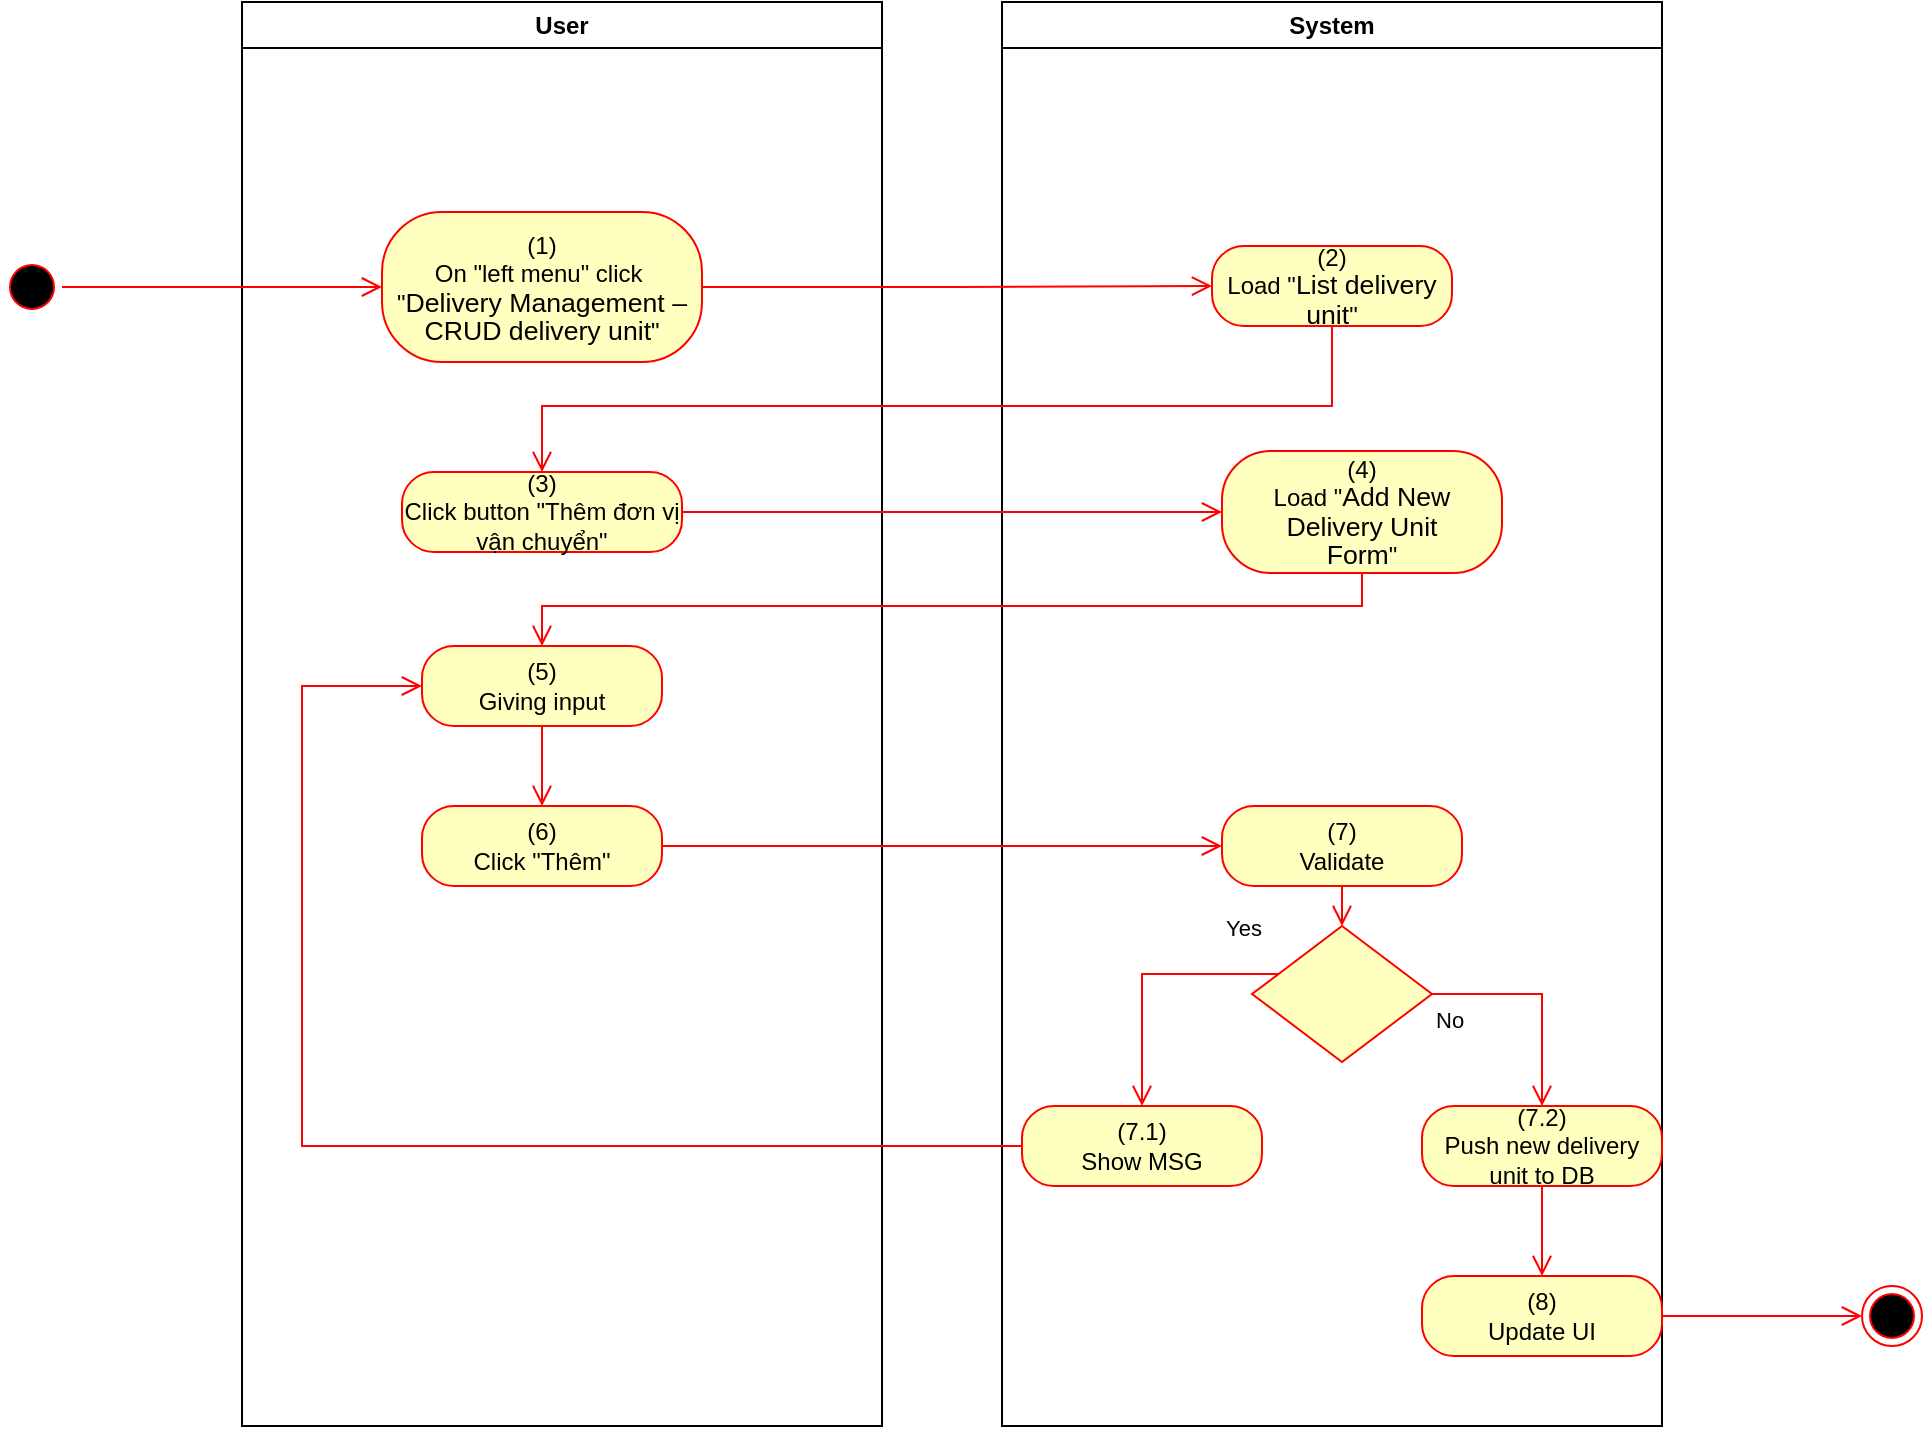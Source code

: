 <mxfile version="15.4.0" type="device"><diagram id="4g77Jklq2YkZBOlyOHai" name="Page-1"><mxGraphModel dx="1086" dy="806" grid="1" gridSize="10" guides="1" tooltips="1" connect="1" arrows="1" fold="1" page="1" pageScale="1" pageWidth="850" pageHeight="1100" math="0" shadow="0"><root><mxCell id="0"/><mxCell id="1" parent="0"/><mxCell id="p16VI0fUTpsDlxaN0T5_-1" value="User" style="swimlane;whiteSpace=wrap" parent="1" vertex="1"><mxGeometry x="140" y="128" width="320" height="712" as="geometry"><mxRectangle x="120" y="128" width="60" height="23" as="alternateBounds"/></mxGeometry></mxCell><mxCell id="p16VI0fUTpsDlxaN0T5_-2" value="&lt;span&gt;(1)&lt;/span&gt;&lt;br style=&quot;padding: 0px ; margin: 0px&quot;&gt;&lt;span&gt;On &quot;left menu&quot; click&amp;nbsp;&lt;/span&gt;&lt;br style=&quot;padding: 0px ; margin: 0px&quot;&gt;&lt;span&gt;&quot;&lt;/span&gt;&lt;span lang=&quot;EN-GB&quot; style=&quot;font-size: 10.0pt ; line-height: 107% ; font-family: &amp;#34;arial&amp;#34; , sans-serif&quot;&gt;Delivery Management –&lt;br/&gt;CRUD delivery unit&lt;/span&gt;&lt;span&gt;&quot;&lt;/span&gt;" style="rounded=1;whiteSpace=wrap;html=1;arcSize=40;fontColor=#000000;fillColor=#ffffc0;strokeColor=#ff0000;" parent="p16VI0fUTpsDlxaN0T5_-1" vertex="1"><mxGeometry x="70" y="105" width="160" height="75" as="geometry"/></mxCell><mxCell id="p16VI0fUTpsDlxaN0T5_-3" value="(3)&lt;br&gt;Click button &quot;Thêm đơn vị vận chuyển&quot;" style="rounded=1;whiteSpace=wrap;html=1;arcSize=40;fontColor=#000000;fillColor=#ffffc0;strokeColor=#ff0000;" parent="p16VI0fUTpsDlxaN0T5_-1" vertex="1"><mxGeometry x="80" y="235" width="140" height="40" as="geometry"/></mxCell><mxCell id="p16VI0fUTpsDlxaN0T5_-5" value="(6)&lt;br&gt;Click &quot;Thêm&quot;" style="rounded=1;whiteSpace=wrap;html=1;arcSize=40;fontColor=#000000;fillColor=#ffffc0;strokeColor=#ff0000;" parent="p16VI0fUTpsDlxaN0T5_-1" vertex="1"><mxGeometry x="90" y="402" width="120" height="40" as="geometry"/></mxCell><mxCell id="p16VI0fUTpsDlxaN0T5_-27" value="(5)&lt;br&gt;Giving input" style="rounded=1;whiteSpace=wrap;html=1;arcSize=40;fontColor=#000000;fillColor=#ffffc0;strokeColor=#ff0000;" parent="p16VI0fUTpsDlxaN0T5_-1" vertex="1"><mxGeometry x="90" y="322" width="120" height="40" as="geometry"/></mxCell><mxCell id="p16VI0fUTpsDlxaN0T5_-28" value="" style="edgeStyle=orthogonalEdgeStyle;html=1;verticalAlign=bottom;endArrow=open;endSize=8;strokeColor=#ff0000;rounded=0;entryX=0.5;entryY=0;entryDx=0;entryDy=0;" parent="p16VI0fUTpsDlxaN0T5_-1" source="p16VI0fUTpsDlxaN0T5_-27" target="p16VI0fUTpsDlxaN0T5_-5" edge="1"><mxGeometry relative="1" as="geometry"><mxPoint x="330" y="402" as="targetPoint"/></mxGeometry></mxCell><mxCell id="p16VI0fUTpsDlxaN0T5_-6" value="System" style="swimlane;whiteSpace=wrap;startSize=23;" parent="1" vertex="1"><mxGeometry x="520" y="128" width="330" height="712" as="geometry"/></mxCell><mxCell id="p16VI0fUTpsDlxaN0T5_-7" value="(2)&lt;br&gt;Load &quot;&lt;span lang=&quot;EN-GB&quot; style=&quot;font-size: 10.0pt ; line-height: 107% ; font-family: &amp;#34;arial&amp;#34; , sans-serif&quot;&gt;List delivery unit&lt;/span&gt;&quot;" style="rounded=1;whiteSpace=wrap;html=1;arcSize=40;fontColor=#000000;fillColor=#ffffc0;strokeColor=#ff0000;" parent="p16VI0fUTpsDlxaN0T5_-6" vertex="1"><mxGeometry x="105" y="122" width="120" height="40" as="geometry"/></mxCell><mxCell id="p16VI0fUTpsDlxaN0T5_-8" value="(7)&lt;br&gt;Validate" style="rounded=1;whiteSpace=wrap;html=1;arcSize=40;fontColor=#000000;fillColor=#ffffc0;strokeColor=#ff0000;" parent="p16VI0fUTpsDlxaN0T5_-6" vertex="1"><mxGeometry x="110" y="402" width="120" height="40" as="geometry"/></mxCell><mxCell id="p16VI0fUTpsDlxaN0T5_-9" value="" style="edgeStyle=orthogonalEdgeStyle;html=1;verticalAlign=bottom;endArrow=open;endSize=8;strokeColor=#ff0000;rounded=0;entryX=0.5;entryY=0;entryDx=0;entryDy=0;" parent="p16VI0fUTpsDlxaN0T5_-6" source="p16VI0fUTpsDlxaN0T5_-8" target="p16VI0fUTpsDlxaN0T5_-10" edge="1"><mxGeometry relative="1" as="geometry"><mxPoint x="165" y="442" as="targetPoint"/></mxGeometry></mxCell><mxCell id="p16VI0fUTpsDlxaN0T5_-10" value="" style="rhombus;whiteSpace=wrap;html=1;fillColor=#ffffc0;strokeColor=#ff0000;" parent="p16VI0fUTpsDlxaN0T5_-6" vertex="1"><mxGeometry x="125" y="462" width="90" height="68" as="geometry"/></mxCell><mxCell id="p16VI0fUTpsDlxaN0T5_-11" value="No" style="edgeStyle=orthogonalEdgeStyle;html=1;align=left;verticalAlign=top;endArrow=open;endSize=8;strokeColor=#ff0000;rounded=0;exitX=1;exitY=0.5;exitDx=0;exitDy=0;" parent="p16VI0fUTpsDlxaN0T5_-6" source="p16VI0fUTpsDlxaN0T5_-10" target="p16VI0fUTpsDlxaN0T5_-12" edge="1"><mxGeometry x="-1" relative="1" as="geometry"><mxPoint x="170" y="552" as="targetPoint"/></mxGeometry></mxCell><mxCell id="p16VI0fUTpsDlxaN0T5_-12" value="(7.2)&lt;br&gt;Push new delivery unit to DB" style="rounded=1;whiteSpace=wrap;html=1;arcSize=40;fontColor=#000000;fillColor=#ffffc0;strokeColor=#ff0000;" parent="p16VI0fUTpsDlxaN0T5_-6" vertex="1"><mxGeometry x="210" y="552" width="120" height="40" as="geometry"/></mxCell><mxCell id="p16VI0fUTpsDlxaN0T5_-13" value="(8)&lt;br&gt;Update UI" style="rounded=1;whiteSpace=wrap;html=1;arcSize=40;fontColor=#000000;fillColor=#ffffc0;strokeColor=#ff0000;" parent="p16VI0fUTpsDlxaN0T5_-6" vertex="1"><mxGeometry x="210" y="637" width="120" height="40" as="geometry"/></mxCell><mxCell id="p16VI0fUTpsDlxaN0T5_-14" value="" style="edgeStyle=orthogonalEdgeStyle;html=1;verticalAlign=bottom;endArrow=open;endSize=8;strokeColor=#ff0000;rounded=0;exitX=0.5;exitY=1;exitDx=0;exitDy=0;entryX=0.5;entryY=0;entryDx=0;entryDy=0;" parent="p16VI0fUTpsDlxaN0T5_-6" source="p16VI0fUTpsDlxaN0T5_-12" target="p16VI0fUTpsDlxaN0T5_-13" edge="1"><mxGeometry relative="1" as="geometry"><mxPoint x="170" y="642" as="targetPoint"/></mxGeometry></mxCell><mxCell id="p16VI0fUTpsDlxaN0T5_-15" value="(7.1)&lt;br&gt;Show MSG" style="rounded=1;whiteSpace=wrap;html=1;arcSize=40;fontColor=#000000;fillColor=#ffffc0;strokeColor=#ff0000;" parent="p16VI0fUTpsDlxaN0T5_-6" vertex="1"><mxGeometry x="10" y="552" width="120" height="40" as="geometry"/></mxCell><mxCell id="p16VI0fUTpsDlxaN0T5_-16" value="Yes" style="edgeStyle=orthogonalEdgeStyle;html=1;align=left;verticalAlign=bottom;endArrow=open;endSize=8;strokeColor=#ff0000;rounded=0;entryX=0.5;entryY=0;entryDx=0;entryDy=0;" parent="p16VI0fUTpsDlxaN0T5_-6" source="p16VI0fUTpsDlxaN0T5_-10" target="p16VI0fUTpsDlxaN0T5_-15" edge="1"><mxGeometry x="-0.579" y="-14" relative="1" as="geometry"><mxPoint x="70" y="552" as="targetPoint"/><Array as="points"><mxPoint x="70" y="486"/></Array><mxPoint as="offset"/></mxGeometry></mxCell><mxCell id="p16VI0fUTpsDlxaN0T5_-25" value="(4)&lt;br&gt;Load &quot;&lt;span lang=&quot;EN-GB&quot; style=&quot;font-size: 10.0pt ; line-height: 107% ; font-family: &amp;#34;arial&amp;#34; , sans-serif&quot;&gt;Add New Delivery Unit&lt;br&gt;Form&lt;/span&gt;&quot;" style="rounded=1;whiteSpace=wrap;html=1;arcSize=40;fontColor=#000000;fillColor=#ffffc0;strokeColor=#ff0000;" parent="p16VI0fUTpsDlxaN0T5_-6" vertex="1"><mxGeometry x="110" y="224.5" width="140" height="61" as="geometry"/></mxCell><mxCell id="p16VI0fUTpsDlxaN0T5_-17" value="" style="ellipse;html=1;shape=startState;fillColor=#000000;strokeColor=#ff0000;" parent="1" vertex="1"><mxGeometry x="20" y="255.5" width="30" height="30" as="geometry"/></mxCell><mxCell id="p16VI0fUTpsDlxaN0T5_-18" value="" style="edgeStyle=orthogonalEdgeStyle;html=1;verticalAlign=bottom;endArrow=open;endSize=8;strokeColor=#ff0000;rounded=0;entryX=0;entryY=0.5;entryDx=0;entryDy=0;" parent="1" source="p16VI0fUTpsDlxaN0T5_-17" target="p16VI0fUTpsDlxaN0T5_-2" edge="1"><mxGeometry relative="1" as="geometry"><mxPoint x="200" y="253" as="targetPoint"/></mxGeometry></mxCell><mxCell id="p16VI0fUTpsDlxaN0T5_-19" value="" style="edgeStyle=orthogonalEdgeStyle;html=1;verticalAlign=bottom;endArrow=open;endSize=8;strokeColor=#ff0000;rounded=0;entryX=0;entryY=0.5;entryDx=0;entryDy=0;" parent="1" source="p16VI0fUTpsDlxaN0T5_-2" target="p16VI0fUTpsDlxaN0T5_-7" edge="1"><mxGeometry relative="1" as="geometry"><mxPoint x="600" y="271" as="targetPoint"/></mxGeometry></mxCell><mxCell id="p16VI0fUTpsDlxaN0T5_-20" value="" style="edgeStyle=orthogonalEdgeStyle;html=1;verticalAlign=bottom;endArrow=open;endSize=8;strokeColor=#ff0000;rounded=0;entryX=0.5;entryY=0;entryDx=0;entryDy=0;" parent="1" source="p16VI0fUTpsDlxaN0T5_-7" target="p16VI0fUTpsDlxaN0T5_-3" edge="1"><mxGeometry relative="1" as="geometry"><mxPoint x="685" y="350" as="targetPoint"/><Array as="points"><mxPoint x="685" y="330"/><mxPoint x="290" y="330"/></Array></mxGeometry></mxCell><mxCell id="p16VI0fUTpsDlxaN0T5_-21" value="" style="edgeStyle=orthogonalEdgeStyle;html=1;verticalAlign=bottom;endArrow=open;endSize=8;strokeColor=#ff0000;rounded=0;entryX=0;entryY=0.5;entryDx=0;entryDy=0;" parent="1" source="p16VI0fUTpsDlxaN0T5_-5" target="p16VI0fUTpsDlxaN0T5_-8" edge="1"><mxGeometry relative="1" as="geometry"><mxPoint x="280" y="570" as="targetPoint"/></mxGeometry></mxCell><mxCell id="p16VI0fUTpsDlxaN0T5_-22" value="" style="ellipse;html=1;shape=endState;fillColor=#000000;strokeColor=#ff0000;" parent="1" vertex="1"><mxGeometry x="950" y="770" width="30" height="30" as="geometry"/></mxCell><mxCell id="p16VI0fUTpsDlxaN0T5_-23" value="" style="edgeStyle=orthogonalEdgeStyle;html=1;verticalAlign=bottom;endArrow=open;endSize=8;strokeColor=#ff0000;rounded=0;exitX=1;exitY=0.5;exitDx=0;exitDy=0;entryX=0;entryY=0.5;entryDx=0;entryDy=0;" parent="1" source="p16VI0fUTpsDlxaN0T5_-13" target="p16VI0fUTpsDlxaN0T5_-22" edge="1"><mxGeometry relative="1" as="geometry"><mxPoint x="820" y="760" as="targetPoint"/><mxPoint x="820" y="700" as="sourcePoint"/></mxGeometry></mxCell><mxCell id="p16VI0fUTpsDlxaN0T5_-24" value="" style="edgeStyle=orthogonalEdgeStyle;html=1;verticalAlign=bottom;endArrow=open;endSize=8;strokeColor=#ff0000;rounded=0;entryX=0;entryY=0.5;entryDx=0;entryDy=0;" parent="1" source="p16VI0fUTpsDlxaN0T5_-15" target="p16VI0fUTpsDlxaN0T5_-27" edge="1"><mxGeometry relative="1" as="geometry"><mxPoint x="590" y="780" as="targetPoint"/><Array as="points"><mxPoint x="170" y="700"/><mxPoint x="170" y="470"/></Array></mxGeometry></mxCell><mxCell id="p16VI0fUTpsDlxaN0T5_-4" value="" style="edgeStyle=orthogonalEdgeStyle;html=1;verticalAlign=bottom;endArrow=open;endSize=8;strokeColor=#ff0000;rounded=0;entryX=0;entryY=0.5;entryDx=0;entryDy=0;" parent="1" source="p16VI0fUTpsDlxaN0T5_-3" target="p16VI0fUTpsDlxaN0T5_-25" edge="1"><mxGeometry relative="1" as="geometry"><mxPoint x="280" y="463" as="targetPoint"/></mxGeometry></mxCell><mxCell id="p16VI0fUTpsDlxaN0T5_-26" value="" style="edgeStyle=orthogonalEdgeStyle;html=1;verticalAlign=bottom;endArrow=open;endSize=8;strokeColor=#ff0000;rounded=0;entryX=0.5;entryY=0;entryDx=0;entryDy=0;" parent="1" source="p16VI0fUTpsDlxaN0T5_-25" target="p16VI0fUTpsDlxaN0T5_-27" edge="1"><mxGeometry relative="1" as="geometry"><mxPoint x="690" y="460" as="targetPoint"/><Array as="points"><mxPoint x="700" y="430"/><mxPoint x="290" y="430"/></Array></mxGeometry></mxCell></root></mxGraphModel></diagram></mxfile>